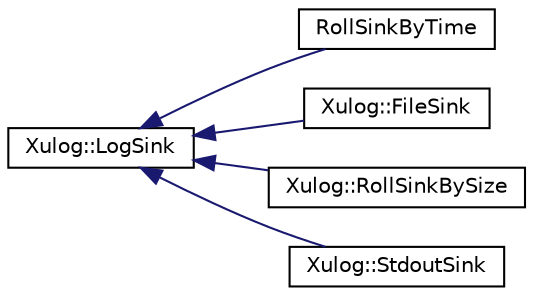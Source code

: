 digraph "Graphical Class Hierarchy"
{
 // LATEX_PDF_SIZE
  edge [fontname="Helvetica",fontsize="10",labelfontname="Helvetica",labelfontsize="10"];
  node [fontname="Helvetica",fontsize="10",shape=record];
  rankdir="LR";
  Node0 [label="Xulog::LogSink",height=0.2,width=0.4,color="black", fillcolor="white", style="filled",URL="$class_xulog_1_1_log_sink.html",tooltip="抽象日志落地基类"];
  Node0 -> Node1 [dir="back",color="midnightblue",fontsize="10",style="solid",fontname="Helvetica"];
  Node1 [label="RollSinkByTime",height=0.2,width=0.4,color="black", fillcolor="white", style="filled",URL="$class_roll_sink_by_time.html",tooltip=" "];
  Node0 -> Node2 [dir="back",color="midnightblue",fontsize="10",style="solid",fontname="Helvetica"];
  Node2 [label="Xulog::FileSink",height=0.2,width=0.4,color="black", fillcolor="white", style="filled",URL="$class_xulog_1_1_file_sink.html",tooltip="文件日志落地实现"];
  Node0 -> Node3 [dir="back",color="midnightblue",fontsize="10",style="solid",fontname="Helvetica"];
  Node3 [label="Xulog::RollSinkBySize",height=0.2,width=0.4,color="black", fillcolor="white", style="filled",URL="$class_xulog_1_1_roll_sink_by_size.html",tooltip="基于文件大小的滚动文件日志落地实现"];
  Node0 -> Node4 [dir="back",color="midnightblue",fontsize="10",style="solid",fontname="Helvetica"];
  Node4 [label="Xulog::StdoutSink",height=0.2,width=0.4,color="black", fillcolor="white", style="filled",URL="$class_xulog_1_1_stdout_sink.html",tooltip="标准输出日志落地实现"];
}
